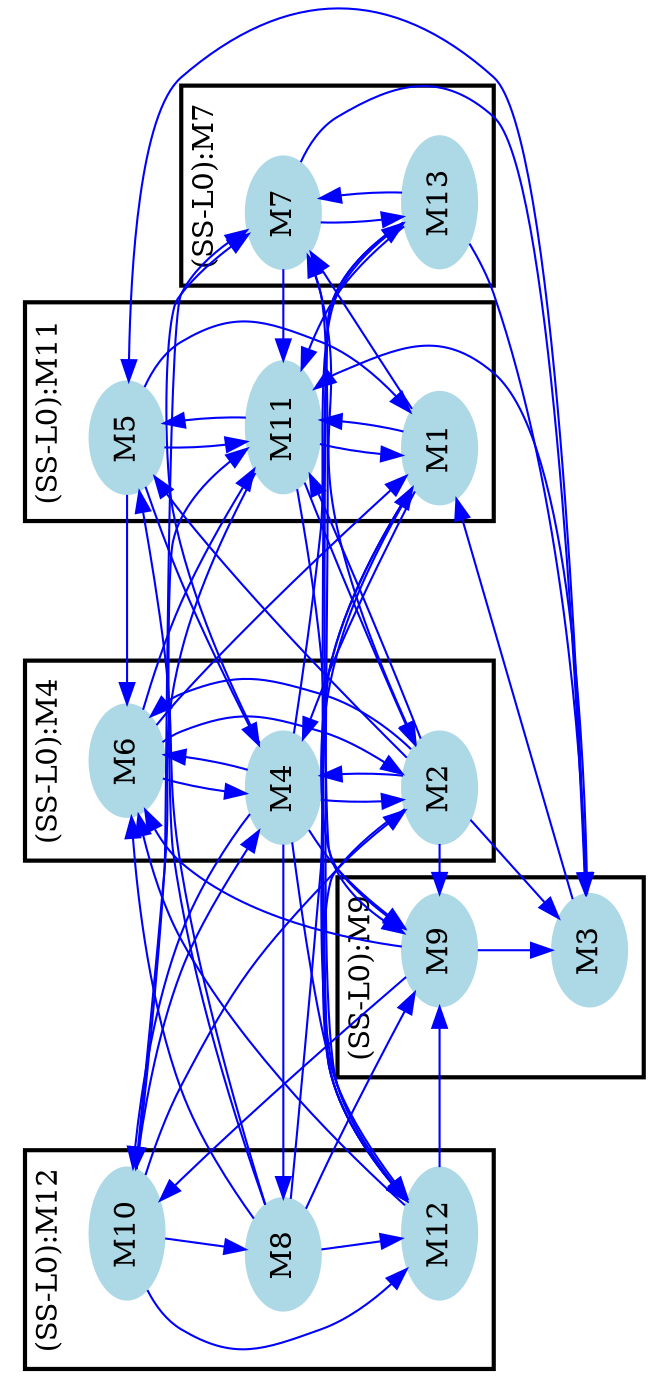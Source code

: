 /* ------------------------------------------------------------ */
/* created with bunch v3 */
/* Objective Function value = 1.0*/
/* ------------------------------------------------------------ */

digraph G {
size= "10,10";
rotate = 90;
subgraph cluster0 {
label = "(SS-L0):M4";
color = black;
style = bold;

"M6"[label="M6",shape=ellipse,color=lightblue,fontcolor=black,style=filled];
"M4"[label="M4",shape=ellipse,color=lightblue,fontcolor=black,style=filled];
"M2"[label="M2",shape=ellipse,color=lightblue,fontcolor=black,style=filled];
}
subgraph cluster1 {
label = "(SS-L0):M11";
color = black;
style = bold;

"M5"[label="M5",shape=ellipse,color=lightblue,fontcolor=black,style=filled];
"M11"[label="M11",shape=ellipse,color=lightblue,fontcolor=black,style=filled];
"M1"[label="M1",shape=ellipse,color=lightblue,fontcolor=black,style=filled];
}
subgraph cluster2 {
label = "(SS-L0):M7";
color = black;
style = bold;

"M7"[label="M7",shape=ellipse,color=lightblue,fontcolor=black,style=filled];
"M13"[label="M13",shape=ellipse,color=lightblue,fontcolor=black,style=filled];
}
subgraph cluster3 {
label = "(SS-L0):M12";
color = black;
style = bold;

"M8"[label="M8",shape=ellipse,color=lightblue,fontcolor=black,style=filled];
"M10"[label="M10",shape=ellipse,color=lightblue,fontcolor=black,style=filled];
"M12"[label="M12",shape=ellipse,color=lightblue,fontcolor=black,style=filled];
}
subgraph cluster4 {
label = "(SS-L0):M9";
color = black;
style = bold;

"M9"[label="M9",shape=ellipse,color=lightblue,fontcolor=black,style=filled];
"M3"[label="M3",shape=ellipse,color=lightblue,fontcolor=black,style=filled];
}
"M2" -> "M6" [color=blue,font=6];
"M2" -> "M5" [color=blue,font=6];
"M2" -> "M4" [color=blue,font=6];
"M2" -> "M3" [color=blue,font=6];
"M2" -> "M12" [color=blue,font=6];
"M2" -> "M11" [color=blue,font=6];
"M2" -> "M9" [color=blue,font=6];
"M1" -> "M4" [color=blue,font=6];
"M1" -> "M12" [color=blue,font=6];
"M1" -> "M11" [color=blue,font=6];
"M1" -> "M9" [color=blue,font=6];
"M1" -> "M7" [color=blue,font=6];
"M13" -> "M12" [color=blue,font=6];
"M13" -> "M3" [color=blue,font=6];
"M13" -> "M11" [color=blue,font=6];
"M13" -> "M9" [color=blue,font=6];
"M13" -> "M7" [color=blue,font=6];
"M12" -> "M6" [color=blue,font=6];
"M12" -> "M9" [color=blue,font=6];
"M12" -> "M7" [color=blue,font=6];
"M11" -> "M5" [color=blue,font=6];
"M11" -> "M12" [color=blue,font=6];
"M11" -> "M2" [color=blue,font=6];
"M11" -> "M1" [color=blue,font=6];
"M11" -> "M10" [color=blue,font=6];
"M10" -> "M4" [color=blue,font=6];
"M10" -> "M12" [color=blue,font=6];
"M10" -> "M2" [color=blue,font=6];
"M10" -> "M8" [color=blue,font=6];
"M10" -> "M7" [color=blue,font=6];
"M9" -> "M6" [color=blue,font=6];
"M9" -> "M3" [color=blue,font=6];
"M9" -> "M10" [color=blue,font=6];
"M8" -> "M6" [color=blue,font=6];
"M8" -> "M5" [color=blue,font=6];
"M8" -> "M12" [color=blue,font=6];
"M8" -> "M11" [color=blue,font=6];
"M8" -> "M1" [color=blue,font=6];
"M8" -> "M9" [color=blue,font=6];
"M7" -> "M13" [color=blue,font=6];
"M7" -> "M3" [color=blue,font=6];
"M7" -> "M2" [color=blue,font=6];
"M7" -> "M11" [color=blue,font=6];
"M6" -> "M4" [color=blue,font=6];
"M6" -> "M2" [color=blue,font=6];
"M6" -> "M11" [color=blue,font=6];
"M6" -> "M1" [color=blue,font=6];
"M5" -> "M6" [color=blue,font=6];
"M5" -> "M4" [color=blue,font=6];
"M5" -> "M11" [color=blue,font=6];
"M5" -> "M1" [color=blue,font=6];
"M4" -> "M6" [color=blue,font=6];
"M4" -> "M13" [color=blue,font=6];
"M4" -> "M12" [color=blue,font=6];
"M4" -> "M2" [color=blue,font=6];
"M4" -> "M10" [color=blue,font=6];
"M4" -> "M9" [color=blue,font=6];
"M4" -> "M8" [color=blue,font=6];
"M4" -> "M7" [color=blue,font=6];
"M3" -> "M5" [color=blue,font=6];
"M3" -> "M11" [color=blue,font=6];
"M3" -> "M1" [color=blue,font=6];
}
